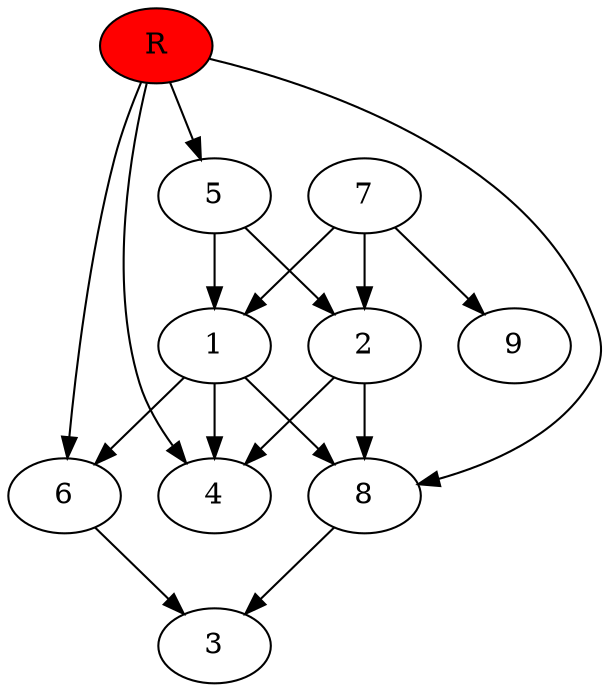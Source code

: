 digraph prb57628 {
	1
	2
	3
	4
	5
	6
	7
	8
	R [fillcolor="#ff0000" style=filled]
	1 -> 4
	1 -> 6
	1 -> 8
	2 -> 4
	2 -> 8
	5 -> 1
	5 -> 2
	6 -> 3
	7 -> 1
	7 -> 2
	7 -> 9
	8 -> 3
	R -> 4
	R -> 5
	R -> 6
	R -> 8
}
